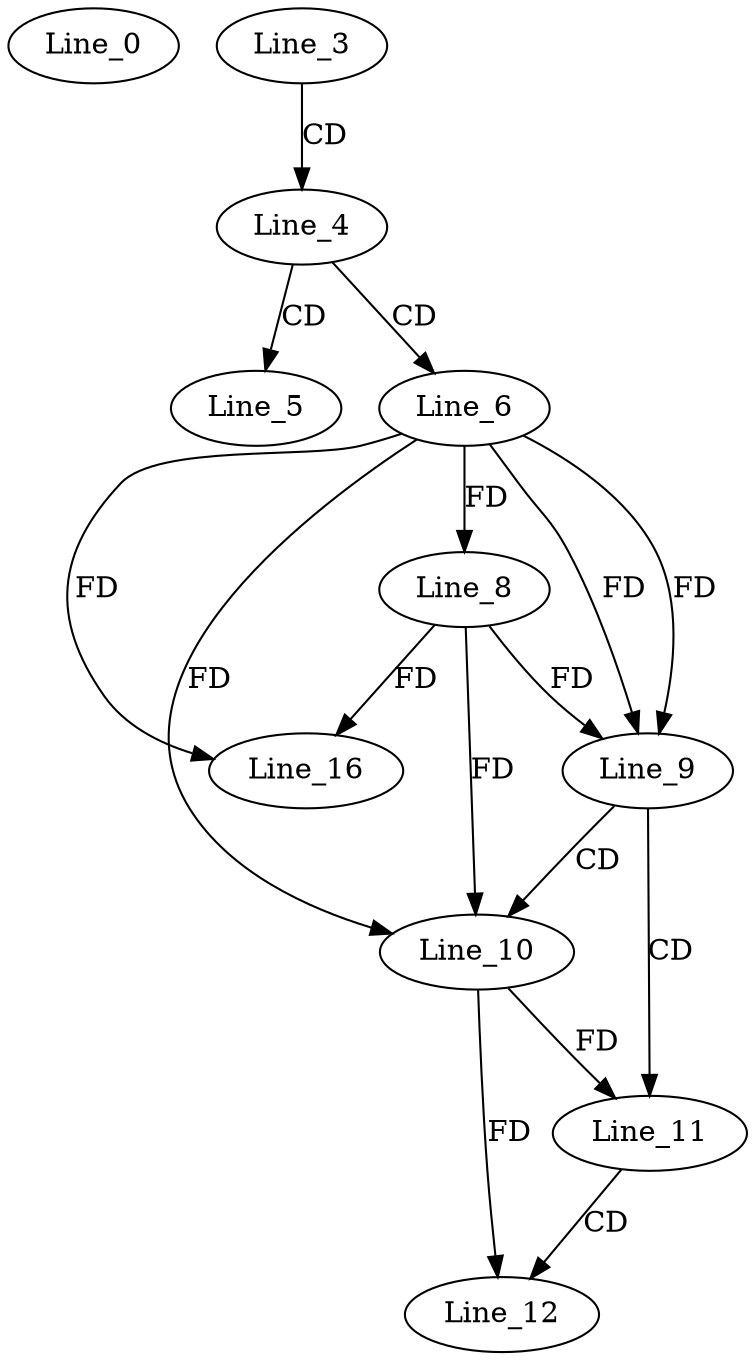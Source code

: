 digraph G {
  Line_0;
  Line_3;
  Line_4;
  Line_5;
  Line_6;
  Line_8;
  Line_9;
  Line_9;
  Line_10;
  Line_10;
  Line_11;
  Line_12;
  Line_16;
  Line_3 -> Line_4 [ label="CD" ];
  Line_4 -> Line_5 [ label="CD" ];
  Line_4 -> Line_6 [ label="CD" ];
  Line_6 -> Line_8 [ label="FD" ];
  Line_6 -> Line_9 [ label="FD" ];
  Line_6 -> Line_9 [ label="FD" ];
  Line_8 -> Line_9 [ label="FD" ];
  Line_9 -> Line_10 [ label="CD" ];
  Line_6 -> Line_10 [ label="FD" ];
  Line_8 -> Line_10 [ label="FD" ];
  Line_9 -> Line_11 [ label="CD" ];
  Line_10 -> Line_11 [ label="FD" ];
  Line_11 -> Line_12 [ label="CD" ];
  Line_10 -> Line_12 [ label="FD" ];
  Line_6 -> Line_16 [ label="FD" ];
  Line_8 -> Line_16 [ label="FD" ];
}
